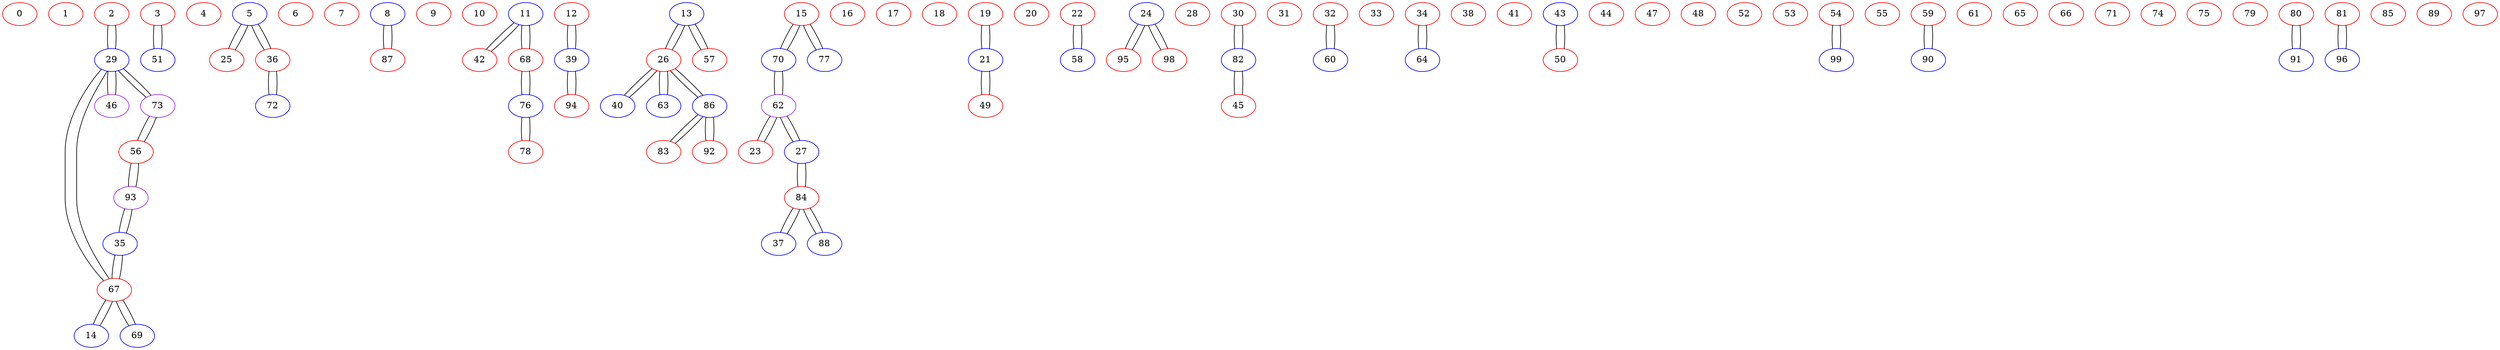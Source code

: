 graph G {
  0 [color=red];
  1 [color=red];
  2 [color=red];
  2 -- 29;
  3 [color=red];
  3 -- 51;
  4 [color=red];
  5 [color=blue];
  5 -- 25;
  5 -- 36;
  6 [color=red];
  7 [color=red];
  8 [color=blue];
  8 -- 87;
  9 [color=red];
  10 [color=red];
  11 [color=blue];
  11 -- 42;
  11 -- 68;
  12 [color=red];
  12 -- 39;
  13 [color=blue];
  13 -- 26;
  13 -- 57;
  14 [color=blue];
  14 -- 67;
  15 [color=red];
  15 -- 70;
  15 -- 77;
  16 [color=red];
  17 [color=red];
  18 [color=red];
  19 [color=red];
  19 -- 21;
  20 [color=red];
  21 [color=blue];
  21 -- 19;
  21 -- 49;
  22 [color=red];
  22 -- 58;
  23 [color=red];
  23 -- 62;
  24 [color=blue];
  24 -- 95;
  24 -- 98;
  25 [color=red];
  25 -- 5;
  26 [color=red];
  26 -- 13;
  26 -- 40;
  26 -- 63;
  26 -- 86;
  27 [color=blue];
  27 -- 62;
  27 -- 84;
  28 [color=red];
  29 [color=blue];
  29 -- 2;
  29 -- 46;
  29 -- 67;
  29 -- 73;
  30 [color=red];
  30 -- 82;
  31 [color=red];
  32 [color=red];
  32 -- 60;
  33 [color=red];
  34 [color=red];
  34 -- 64;
  35 [color=blue];
  35 -- 67;
  35 -- 93;
  36 [color=red];
  36 -- 5;
  36 -- 72;
  37 [color=blue];
  37 -- 84;
  38 [color=red];
  39 [color=blue];
  39 -- 12;
  39 -- 94;
  40 [color=blue];
  40 -- 26;
  41 [color=red];
  42 [color=red];
  42 -- 11;
  43 [color=blue];
  43 -- 50;
  44 [color=red];
  45 [color=red];
  45 -- 82;
  46 [color=purple];
  46 -- 29;
  47 [color=red];
  48 [color=red];
  49 [color=red];
  49 -- 21;
  50 [color=red];
  50 -- 43;
  51 [color=blue];
  51 -- 3;
  52 [color=red];
  53 [color=red];
  54 [color=red];
  54 -- 99;
  55 [color=red];
  56 [color=red];
  56 -- 73;
  56 -- 93;
  57 [color=red];
  57 -- 13;
  58 [color=blue];
  58 -- 22;
  59 [color=red];
  59 -- 90;
  60 [color=blue];
  60 -- 32;
  61 [color=red];
  62 [color=purple];
  62 -- 23;
  62 -- 27;
  62 -- 70;
  63 [color=blue];
  63 -- 26;
  64 [color=blue];
  64 -- 34;
  65 [color=red];
  66 [color=red];
  67 [color=red];
  67 -- 14;
  67 -- 29;
  67 -- 35;
  67 -- 69;
  68 [color=red];
  68 -- 11;
  68 -- 76;
  69 [color=blue];
  69 -- 67;
  70 [color=blue];
  70 -- 15;
  70 -- 62;
  71 [color=red];
  72 [color=blue];
  72 -- 36;
  73 [color=purple];
  73 -- 29;
  73 -- 56;
  74 [color=red];
  75 [color=red];
  76 [color=blue];
  76 -- 68;
  76 -- 78;
  77 [color=blue];
  77 -- 15;
  78 [color=red];
  78 -- 76;
  79 [color=red];
  80 [color=red];
  80 -- 91;
  81 [color=red];
  81 -- 96;
  82 [color=blue];
  82 -- 30;
  82 -- 45;
  83 [color=red];
  83 -- 86;
  84 [color=red];
  84 -- 27;
  84 -- 37;
  84 -- 88;
  85 [color=red];
  86 [color=blue];
  86 -- 26;
  86 -- 83;
  86 -- 92;
  87 [color=red];
  87 -- 8;
  88 [color=blue];
  88 -- 84;
  89 [color=red];
  90 [color=blue];
  90 -- 59;
  91 [color=blue];
  91 -- 80;
  92 [color=red];
  92 -- 86;
  93 [color=purple];
  93 -- 35;
  93 -- 56;
  94 [color=red];
  94 -- 39;
  95 [color=red];
  95 -- 24;
  96 [color=blue];
  96 -- 81;
  97 [color=red];
  98 [color=red];
  98 -- 24;
  99 [color=blue];
  99 -- 54;
}
